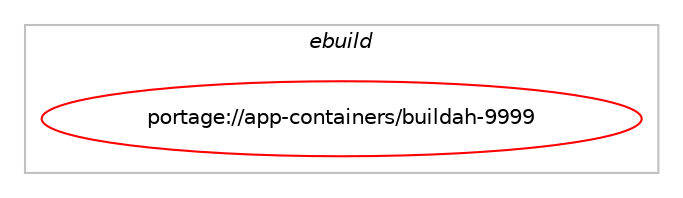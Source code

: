 digraph prolog {

# *************
# Graph options
# *************

newrank=true;
concentrate=true;
compound=true;
graph [rankdir=LR,fontname=Helvetica,fontsize=10,ranksep=1.5];#, ranksep=2.5, nodesep=0.2];
edge  [arrowhead=vee];
node  [fontname=Helvetica,fontsize=10];

# **********
# The ebuild
# **********

subgraph cluster_leftcol {
color=gray;
label=<<i>ebuild</i>>;
id [label="portage://app-containers/buildah-9999", color=red, width=4, href="../app-containers/buildah-9999.svg"];
}

# ****************
# The dependencies
# ****************

subgraph cluster_midcol {
color=gray;
label=<<i>dependencies</i>>;
subgraph cluster_compile {
fillcolor="#eeeeee";
style=filled;
label=<<i>compile</i>>;
# *** BEGIN UNKNOWN DEPENDENCY TYPE (TODO) ***
# id -> equal(use_conditional_group(positive,apparmor,portage://app-containers/buildah-9999,[package_dependency(portage://app-containers/buildah-9999,install,no,sys-libs,libapparmor,none,[,,],any_same_slot,[])]))
# *** END UNKNOWN DEPENDENCY TYPE (TODO) ***

# *** BEGIN UNKNOWN DEPENDENCY TYPE (TODO) ***
# id -> equal(use_conditional_group(positive,btrfs,portage://app-containers/buildah-9999,[package_dependency(portage://app-containers/buildah-9999,install,no,sys-fs,btrfs-progs,none,[,,],[],[])]))
# *** END UNKNOWN DEPENDENCY TYPE (TODO) ***

# *** BEGIN UNKNOWN DEPENDENCY TYPE (TODO) ***
# id -> equal(use_conditional_group(positive,seccomp,portage://app-containers/buildah-9999,[package_dependency(portage://app-containers/buildah-9999,install,no,sys-libs,libseccomp,none,[,,],any_same_slot,[])]))
# *** END UNKNOWN DEPENDENCY TYPE (TODO) ***

# *** BEGIN UNKNOWN DEPENDENCY TYPE (TODO) ***
# id -> equal(use_conditional_group(positive,systemd,portage://app-containers/buildah-9999,[package_dependency(portage://app-containers/buildah-9999,install,no,sys-apps,systemd,none,[,,],[],[])]))
# *** END UNKNOWN DEPENDENCY TYPE (TODO) ***

# *** BEGIN UNKNOWN DEPENDENCY TYPE (TODO) ***
# id -> equal(package_dependency(portage://app-containers/buildah-9999,install,no,app-containers,containers-common,greaterequal,[0.58.0,,-r1,0.58.0-r1],[],[]))
# *** END UNKNOWN DEPENDENCY TYPE (TODO) ***

# *** BEGIN UNKNOWN DEPENDENCY TYPE (TODO) ***
# id -> equal(package_dependency(portage://app-containers/buildah-9999,install,no,app-crypt,gpgme,none,[,,],any_same_slot,[]))
# *** END UNKNOWN DEPENDENCY TYPE (TODO) ***

# *** BEGIN UNKNOWN DEPENDENCY TYPE (TODO) ***
# id -> equal(package_dependency(portage://app-containers/buildah-9999,install,no,dev-libs,libassuan,none,[,,],any_same_slot,[]))
# *** END UNKNOWN DEPENDENCY TYPE (TODO) ***

# *** BEGIN UNKNOWN DEPENDENCY TYPE (TODO) ***
# id -> equal(package_dependency(portage://app-containers/buildah-9999,install,no,dev-libs,libgpg-error,none,[,,],any_same_slot,[]))
# *** END UNKNOWN DEPENDENCY TYPE (TODO) ***

# *** BEGIN UNKNOWN DEPENDENCY TYPE (TODO) ***
# id -> equal(package_dependency(portage://app-containers/buildah-9999,install,no,sys-apps,shadow,none,[,,],any_same_slot,[]))
# *** END UNKNOWN DEPENDENCY TYPE (TODO) ***

}
subgraph cluster_compileandrun {
fillcolor="#eeeeee";
style=filled;
label=<<i>compile and run</i>>;
}
subgraph cluster_run {
fillcolor="#eeeeee";
style=filled;
label=<<i>run</i>>;
# *** BEGIN UNKNOWN DEPENDENCY TYPE (TODO) ***
# id -> equal(use_conditional_group(positive,apparmor,portage://app-containers/buildah-9999,[package_dependency(portage://app-containers/buildah-9999,run,no,sys-libs,libapparmor,none,[,,],any_same_slot,[])]))
# *** END UNKNOWN DEPENDENCY TYPE (TODO) ***

# *** BEGIN UNKNOWN DEPENDENCY TYPE (TODO) ***
# id -> equal(use_conditional_group(positive,btrfs,portage://app-containers/buildah-9999,[package_dependency(portage://app-containers/buildah-9999,run,no,sys-fs,btrfs-progs,none,[,,],[],[])]))
# *** END UNKNOWN DEPENDENCY TYPE (TODO) ***

# *** BEGIN UNKNOWN DEPENDENCY TYPE (TODO) ***
# id -> equal(use_conditional_group(positive,seccomp,portage://app-containers/buildah-9999,[package_dependency(portage://app-containers/buildah-9999,run,no,sys-libs,libseccomp,none,[,,],any_same_slot,[])]))
# *** END UNKNOWN DEPENDENCY TYPE (TODO) ***

# *** BEGIN UNKNOWN DEPENDENCY TYPE (TODO) ***
# id -> equal(use_conditional_group(positive,systemd,portage://app-containers/buildah-9999,[package_dependency(portage://app-containers/buildah-9999,run,no,sys-apps,systemd,none,[,,],[],[])]))
# *** END UNKNOWN DEPENDENCY TYPE (TODO) ***

# *** BEGIN UNKNOWN DEPENDENCY TYPE (TODO) ***
# id -> equal(package_dependency(portage://app-containers/buildah-9999,run,no,app-containers,containers-common,greaterequal,[0.58.0,,-r1,0.58.0-r1],[],[]))
# *** END UNKNOWN DEPENDENCY TYPE (TODO) ***

# *** BEGIN UNKNOWN DEPENDENCY TYPE (TODO) ***
# id -> equal(package_dependency(portage://app-containers/buildah-9999,run,no,app-crypt,gpgme,none,[,,],any_same_slot,[]))
# *** END UNKNOWN DEPENDENCY TYPE (TODO) ***

# *** BEGIN UNKNOWN DEPENDENCY TYPE (TODO) ***
# id -> equal(package_dependency(portage://app-containers/buildah-9999,run,no,dev-libs,libassuan,none,[,,],any_same_slot,[]))
# *** END UNKNOWN DEPENDENCY TYPE (TODO) ***

# *** BEGIN UNKNOWN DEPENDENCY TYPE (TODO) ***
# id -> equal(package_dependency(portage://app-containers/buildah-9999,run,no,dev-libs,libgpg-error,none,[,,],any_same_slot,[]))
# *** END UNKNOWN DEPENDENCY TYPE (TODO) ***

# *** BEGIN UNKNOWN DEPENDENCY TYPE (TODO) ***
# id -> equal(package_dependency(portage://app-containers/buildah-9999,run,no,sys-apps,shadow,none,[,,],any_same_slot,[]))
# *** END UNKNOWN DEPENDENCY TYPE (TODO) ***

}
}

# **************
# The candidates
# **************

subgraph cluster_choices {
rank=same;
color=gray;
label=<<i>candidates</i>>;

}

}
